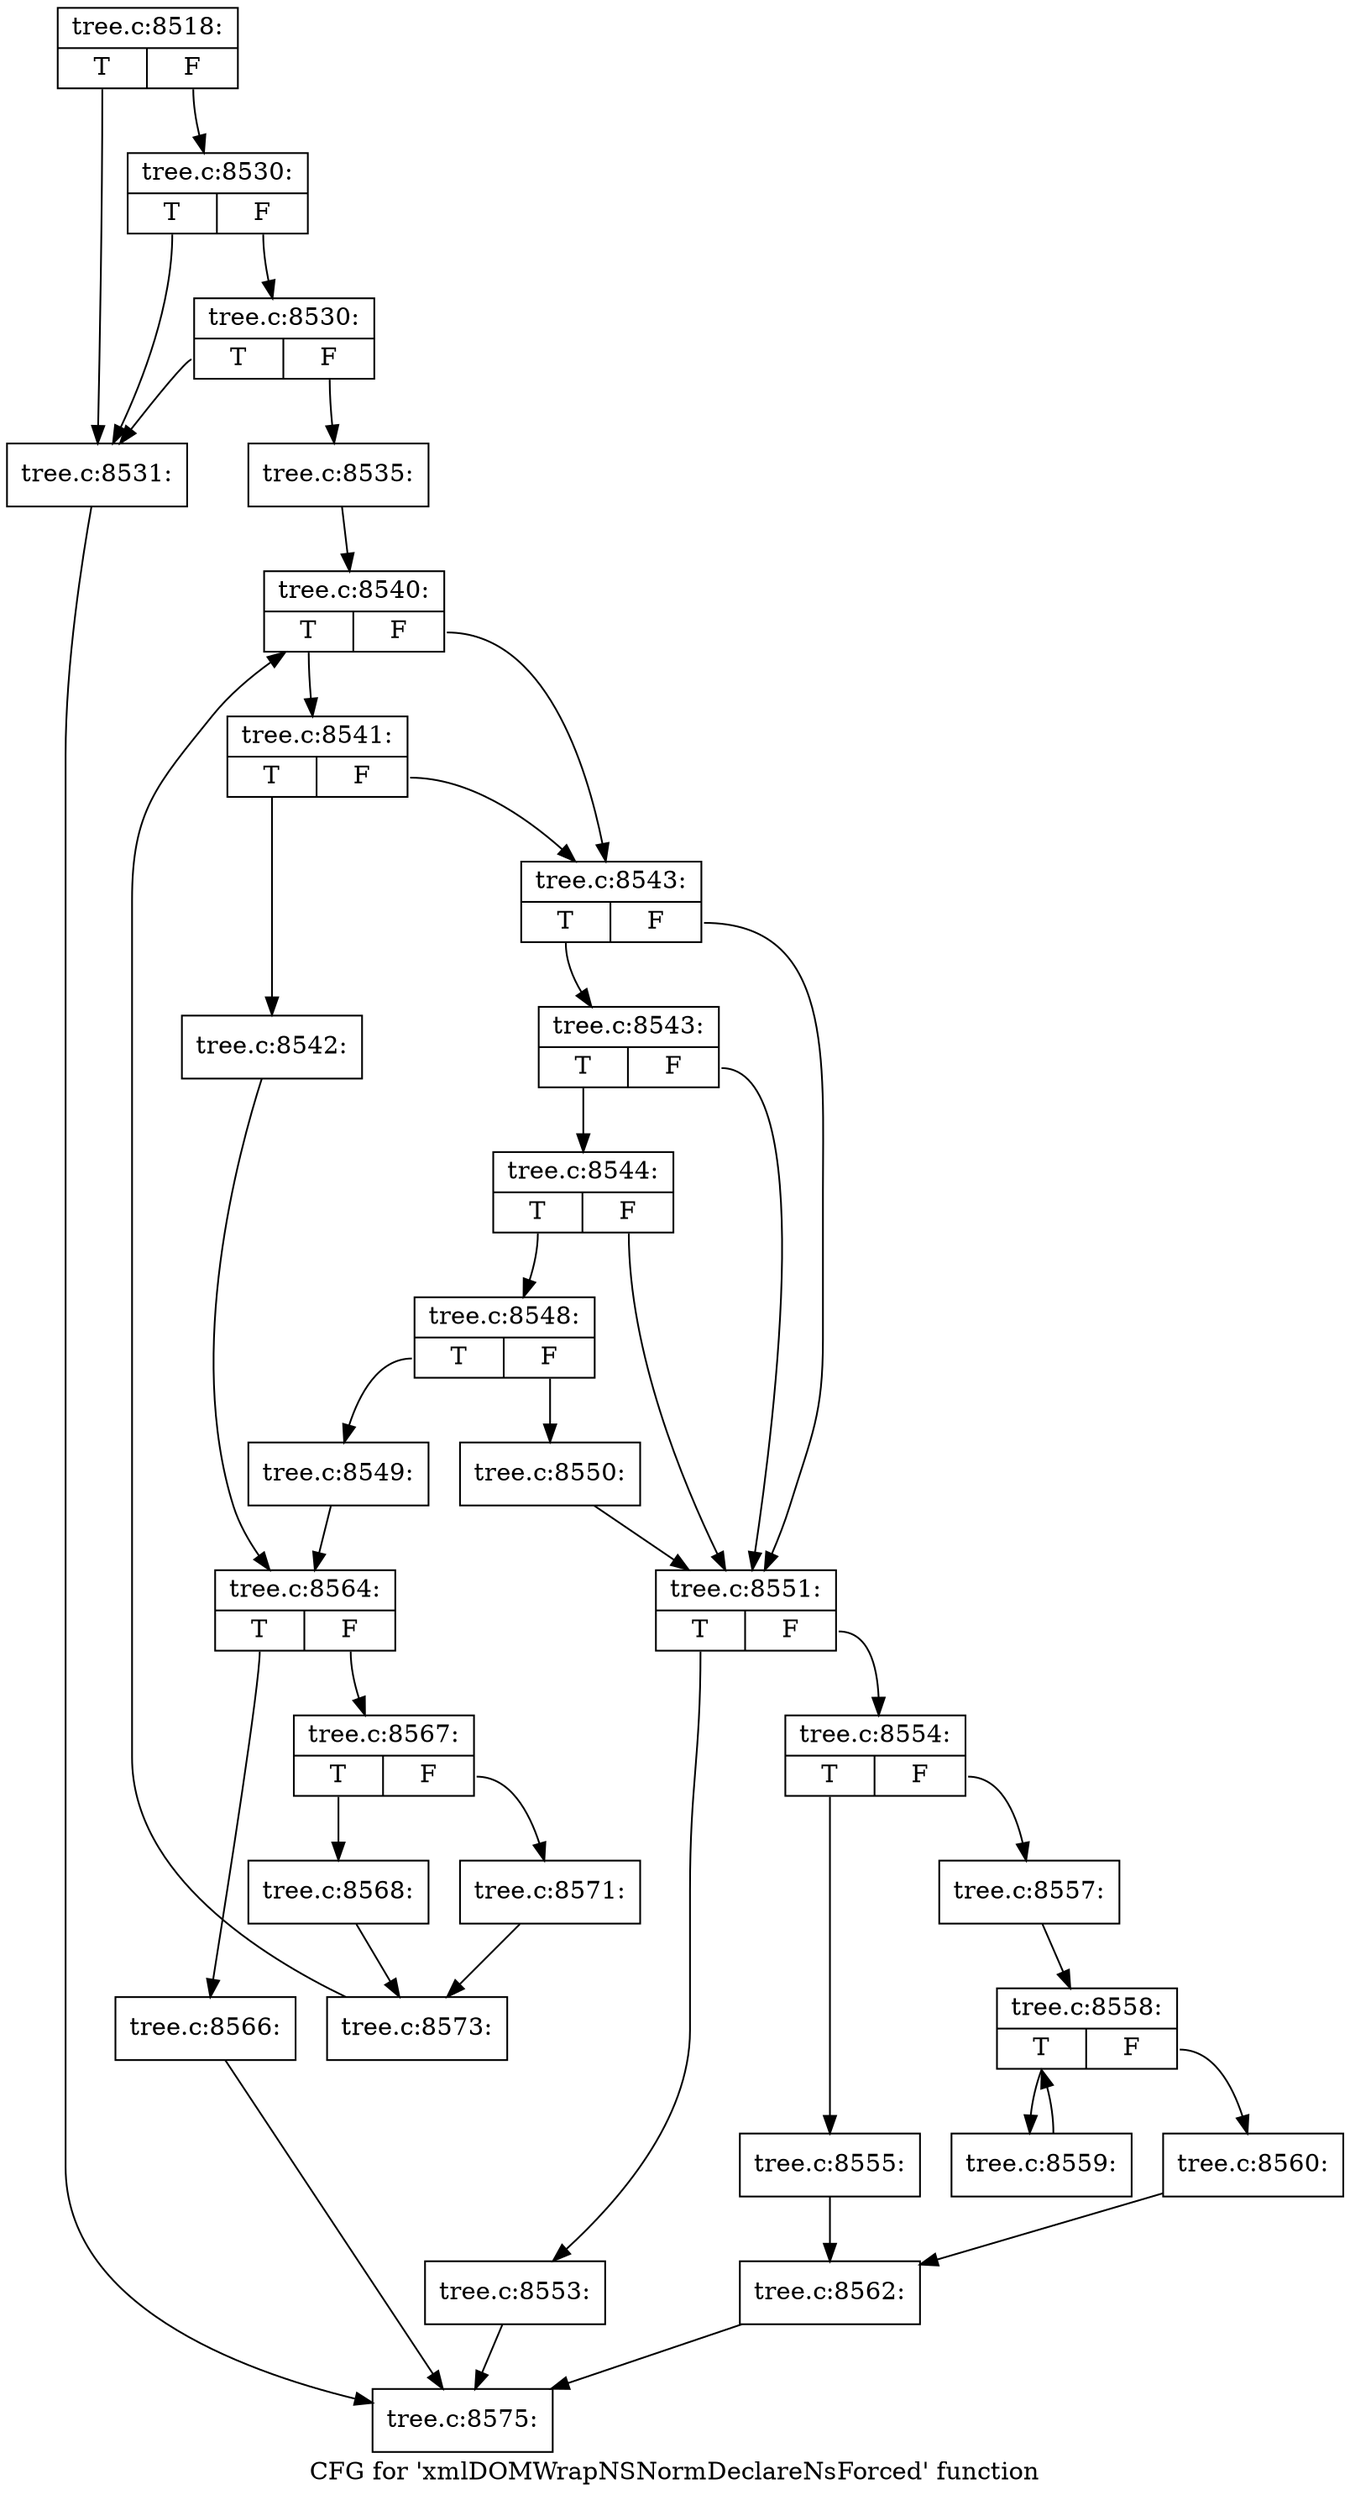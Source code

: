digraph "CFG for 'xmlDOMWrapNSNormDeclareNsForced' function" {
	label="CFG for 'xmlDOMWrapNSNormDeclareNsForced' function";

	Node0x55ad0bfccd60 [shape=record,label="{tree.c:8518:|{<s0>T|<s1>F}}"];
	Node0x55ad0bfccd60:s0 -> Node0x55ad0bfde8d0;
	Node0x55ad0bfccd60:s1 -> Node0x55ad0bfde9f0;
	Node0x55ad0bfde9f0 [shape=record,label="{tree.c:8530:|{<s0>T|<s1>F}}"];
	Node0x55ad0bfde9f0:s0 -> Node0x55ad0bfde8d0;
	Node0x55ad0bfde9f0:s1 -> Node0x55ad0bfde970;
	Node0x55ad0bfde970 [shape=record,label="{tree.c:8530:|{<s0>T|<s1>F}}"];
	Node0x55ad0bfde970:s0 -> Node0x55ad0bfde8d0;
	Node0x55ad0bfde970:s1 -> Node0x55ad0bfde920;
	Node0x55ad0bfde8d0 [shape=record,label="{tree.c:8531:}"];
	Node0x55ad0bfde8d0 -> Node0x55ad0bfdc9f0;
	Node0x55ad0bfde920 [shape=record,label="{tree.c:8535:}"];
	Node0x55ad0bfde920 -> Node0x55ad0bfdf6e0;
	Node0x55ad0bfdf6e0 [shape=record,label="{tree.c:8540:|{<s0>T|<s1>F}}"];
	Node0x55ad0bfdf6e0:s0 -> Node0x55ad0bfdf940;
	Node0x55ad0bfdf6e0:s1 -> Node0x55ad0bfdf8f0;
	Node0x55ad0bfdf940 [shape=record,label="{tree.c:8541:|{<s0>T|<s1>F}}"];
	Node0x55ad0bfdf940:s0 -> Node0x55ad0bfdf8a0;
	Node0x55ad0bfdf940:s1 -> Node0x55ad0bfdf8f0;
	Node0x55ad0bfdf8a0 [shape=record,label="{tree.c:8542:}"];
	Node0x55ad0bfdf8a0 -> Node0x55ad0bfe0350;
	Node0x55ad0bfdf8f0 [shape=record,label="{tree.c:8543:|{<s0>T|<s1>F}}"];
	Node0x55ad0bfdf8f0:s0 -> Node0x55ad0bfdff30;
	Node0x55ad0bfdf8f0:s1 -> Node0x55ad0bfdfe90;
	Node0x55ad0bfdff30 [shape=record,label="{tree.c:8543:|{<s0>T|<s1>F}}"];
	Node0x55ad0bfdff30:s0 -> Node0x55ad0bfdfee0;
	Node0x55ad0bfdff30:s1 -> Node0x55ad0bfdfe90;
	Node0x55ad0bfdfee0 [shape=record,label="{tree.c:8544:|{<s0>T|<s1>F}}"];
	Node0x55ad0bfdfee0:s0 -> Node0x55ad0bfe00b0;
	Node0x55ad0bfdfee0:s1 -> Node0x55ad0bfdfe90;
	Node0x55ad0bfe00b0 [shape=record,label="{tree.c:8548:|{<s0>T|<s1>F}}"];
	Node0x55ad0bfe00b0:s0 -> Node0x55ad0bfe1bc0;
	Node0x55ad0bfe00b0:s1 -> Node0x55ad0bfe1c10;
	Node0x55ad0bfe1bc0 [shape=record,label="{tree.c:8549:}"];
	Node0x55ad0bfe1bc0 -> Node0x55ad0bfe0350;
	Node0x55ad0bfe1c10 [shape=record,label="{tree.c:8550:}"];
	Node0x55ad0bfe1c10 -> Node0x55ad0bfdfe90;
	Node0x55ad0bfdfe90 [shape=record,label="{tree.c:8551:|{<s0>T|<s1>F}}"];
	Node0x55ad0bfdfe90:s0 -> Node0x55ad0bfe2ae0;
	Node0x55ad0bfdfe90:s1 -> Node0x55ad0bfe2b30;
	Node0x55ad0bfe2ae0 [shape=record,label="{tree.c:8553:}"];
	Node0x55ad0bfe2ae0 -> Node0x55ad0bfdc9f0;
	Node0x55ad0bfe2b30 [shape=record,label="{tree.c:8554:|{<s0>T|<s1>F}}"];
	Node0x55ad0bfe2b30:s0 -> Node0x55ad0bfe2f90;
	Node0x55ad0bfe2b30:s1 -> Node0x55ad0bfe3030;
	Node0x55ad0bfe2f90 [shape=record,label="{tree.c:8555:}"];
	Node0x55ad0bfe2f90 -> Node0x55ad0bfe2fe0;
	Node0x55ad0bfe3030 [shape=record,label="{tree.c:8557:}"];
	Node0x55ad0bfe3030 -> Node0x55ad0bfe3bf0;
	Node0x55ad0bfe3bf0 [shape=record,label="{tree.c:8558:|{<s0>T|<s1>F}}"];
	Node0x55ad0bfe3bf0:s0 -> Node0x55ad0bfe4120;
	Node0x55ad0bfe3bf0:s1 -> Node0x55ad0bfe3e10;
	Node0x55ad0bfe4120 [shape=record,label="{tree.c:8559:}"];
	Node0x55ad0bfe4120 -> Node0x55ad0bfe3bf0;
	Node0x55ad0bfe3e10 [shape=record,label="{tree.c:8560:}"];
	Node0x55ad0bfe3e10 -> Node0x55ad0bfe2fe0;
	Node0x55ad0bfe2fe0 [shape=record,label="{tree.c:8562:}"];
	Node0x55ad0bfe2fe0 -> Node0x55ad0bfdc9f0;
	Node0x55ad0bfe0350 [shape=record,label="{tree.c:8564:|{<s0>T|<s1>F}}"];
	Node0x55ad0bfe0350:s0 -> Node0x55ad0bfe4b70;
	Node0x55ad0bfe0350:s1 -> Node0x55ad0bfe4bc0;
	Node0x55ad0bfe4b70 [shape=record,label="{tree.c:8566:}"];
	Node0x55ad0bfe4b70 -> Node0x55ad0bfdc9f0;
	Node0x55ad0bfe4bc0 [shape=record,label="{tree.c:8567:|{<s0>T|<s1>F}}"];
	Node0x55ad0bfe4bc0:s0 -> Node0x55ad0bfe5020;
	Node0x55ad0bfe4bc0:s1 -> Node0x55ad0bfe50c0;
	Node0x55ad0bfe5020 [shape=record,label="{tree.c:8568:}"];
	Node0x55ad0bfe5020 -> Node0x55ad0bfe5070;
	Node0x55ad0bfe50c0 [shape=record,label="{tree.c:8571:}"];
	Node0x55ad0bfe50c0 -> Node0x55ad0bfe5070;
	Node0x55ad0bfe5070 [shape=record,label="{tree.c:8573:}"];
	Node0x55ad0bfe5070 -> Node0x55ad0bfdf6e0;
	Node0x55ad0bfdc9f0 [shape=record,label="{tree.c:8575:}"];
}
